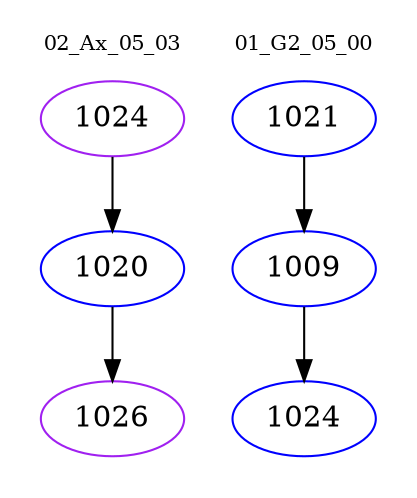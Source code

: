 digraph{
subgraph cluster_0 {
color = white
label = "02_Ax_05_03";
fontsize=10;
T0_1024 [label="1024", color="purple"]
T0_1024 -> T0_1020 [color="black"]
T0_1020 [label="1020", color="blue"]
T0_1020 -> T0_1026 [color="black"]
T0_1026 [label="1026", color="purple"]
}
subgraph cluster_1 {
color = white
label = "01_G2_05_00";
fontsize=10;
T1_1021 [label="1021", color="blue"]
T1_1021 -> T1_1009 [color="black"]
T1_1009 [label="1009", color="blue"]
T1_1009 -> T1_1024 [color="black"]
T1_1024 [label="1024", color="blue"]
}
}
